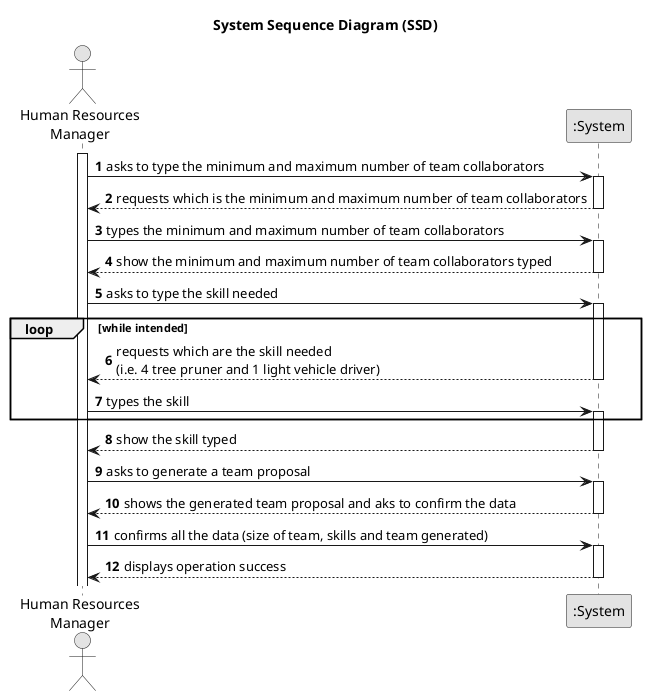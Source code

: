 @startuml
skinparam monochrome true
skinparam packageStyle rectangle
skinparam shadowing false

title System Sequence Diagram (SSD)

autonumber

actor "Human Resources\nManager" as HRM
participant ":System" as System

activate HRM

    HRM -> System : asks to type the minimum and maximum number of team collaborators
    activate System

        System --> HRM : requests which is the minimum and maximum number of team collaborators
    deactivate System

    HRM -> System : types the minimum and maximum number of team collaborators
    activate System

        System --> HRM : show the minimum and maximum number of team collaborators typed
    deactivate System

    HRM -> System : asks to type the skill needed
    activate System

    loop while intended
            System --> HRM : requests which are the skill needed\n(i.e. 4 tree pruner and 1 light vehicle driver)
        deactivate System

        HRM -> System : types the skill
        activate System
    end

        System --> HRM : show the skill typed
            deactivate System

    HRM -> System : asks to generate a team proposal
    activate System

        System --> HRM : shows the generated team proposal and aks to confirm the data
    deactivate System

    HRM -> System : confirms all the data (size of team, skills and team generated)
    activate System

        System --> HRM : displays operation success
    deactivate System


@enduml